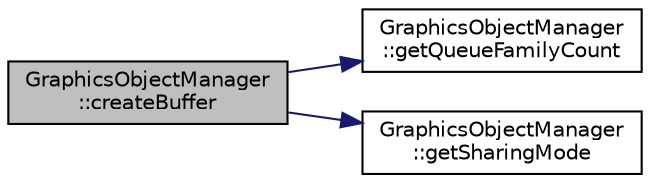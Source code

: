digraph "GraphicsObjectManager::createBuffer"
{
 // LATEX_PDF_SIZE
  edge [fontname="Helvetica",fontsize="10",labelfontname="Helvetica",labelfontsize="10"];
  node [fontname="Helvetica",fontsize="10",shape=record];
  rankdir="LR";
  Node1 [label="GraphicsObjectManager\l::createBuffer",height=0.2,width=0.4,color="black", fillcolor="grey75", style="filled", fontcolor="black",tooltip="Creates a buffer with the given parameters."];
  Node1 -> Node2 [color="midnightblue",fontsize="10",style="solid",fontname="Helvetica"];
  Node2 [label="GraphicsObjectManager\l::getQueueFamilyCount",height=0.2,width=0.4,color="black", fillcolor="white", style="filled",URL="$classGraphicsObjectManager.html#a48087fcc6c8ff32a160ff8105240538d",tooltip="Returns number of queue families."];
  Node1 -> Node3 [color="midnightblue",fontsize="10",style="solid",fontname="Helvetica"];
  Node3 [label="GraphicsObjectManager\l::getSharingMode",height=0.2,width=0.4,color="black", fillcolor="white", style="filled",URL="$classGraphicsObjectManager.html#a1f57aa379d9151b4dcb74622f011e008",tooltip="Returns the sharing mode of created resources."];
}
